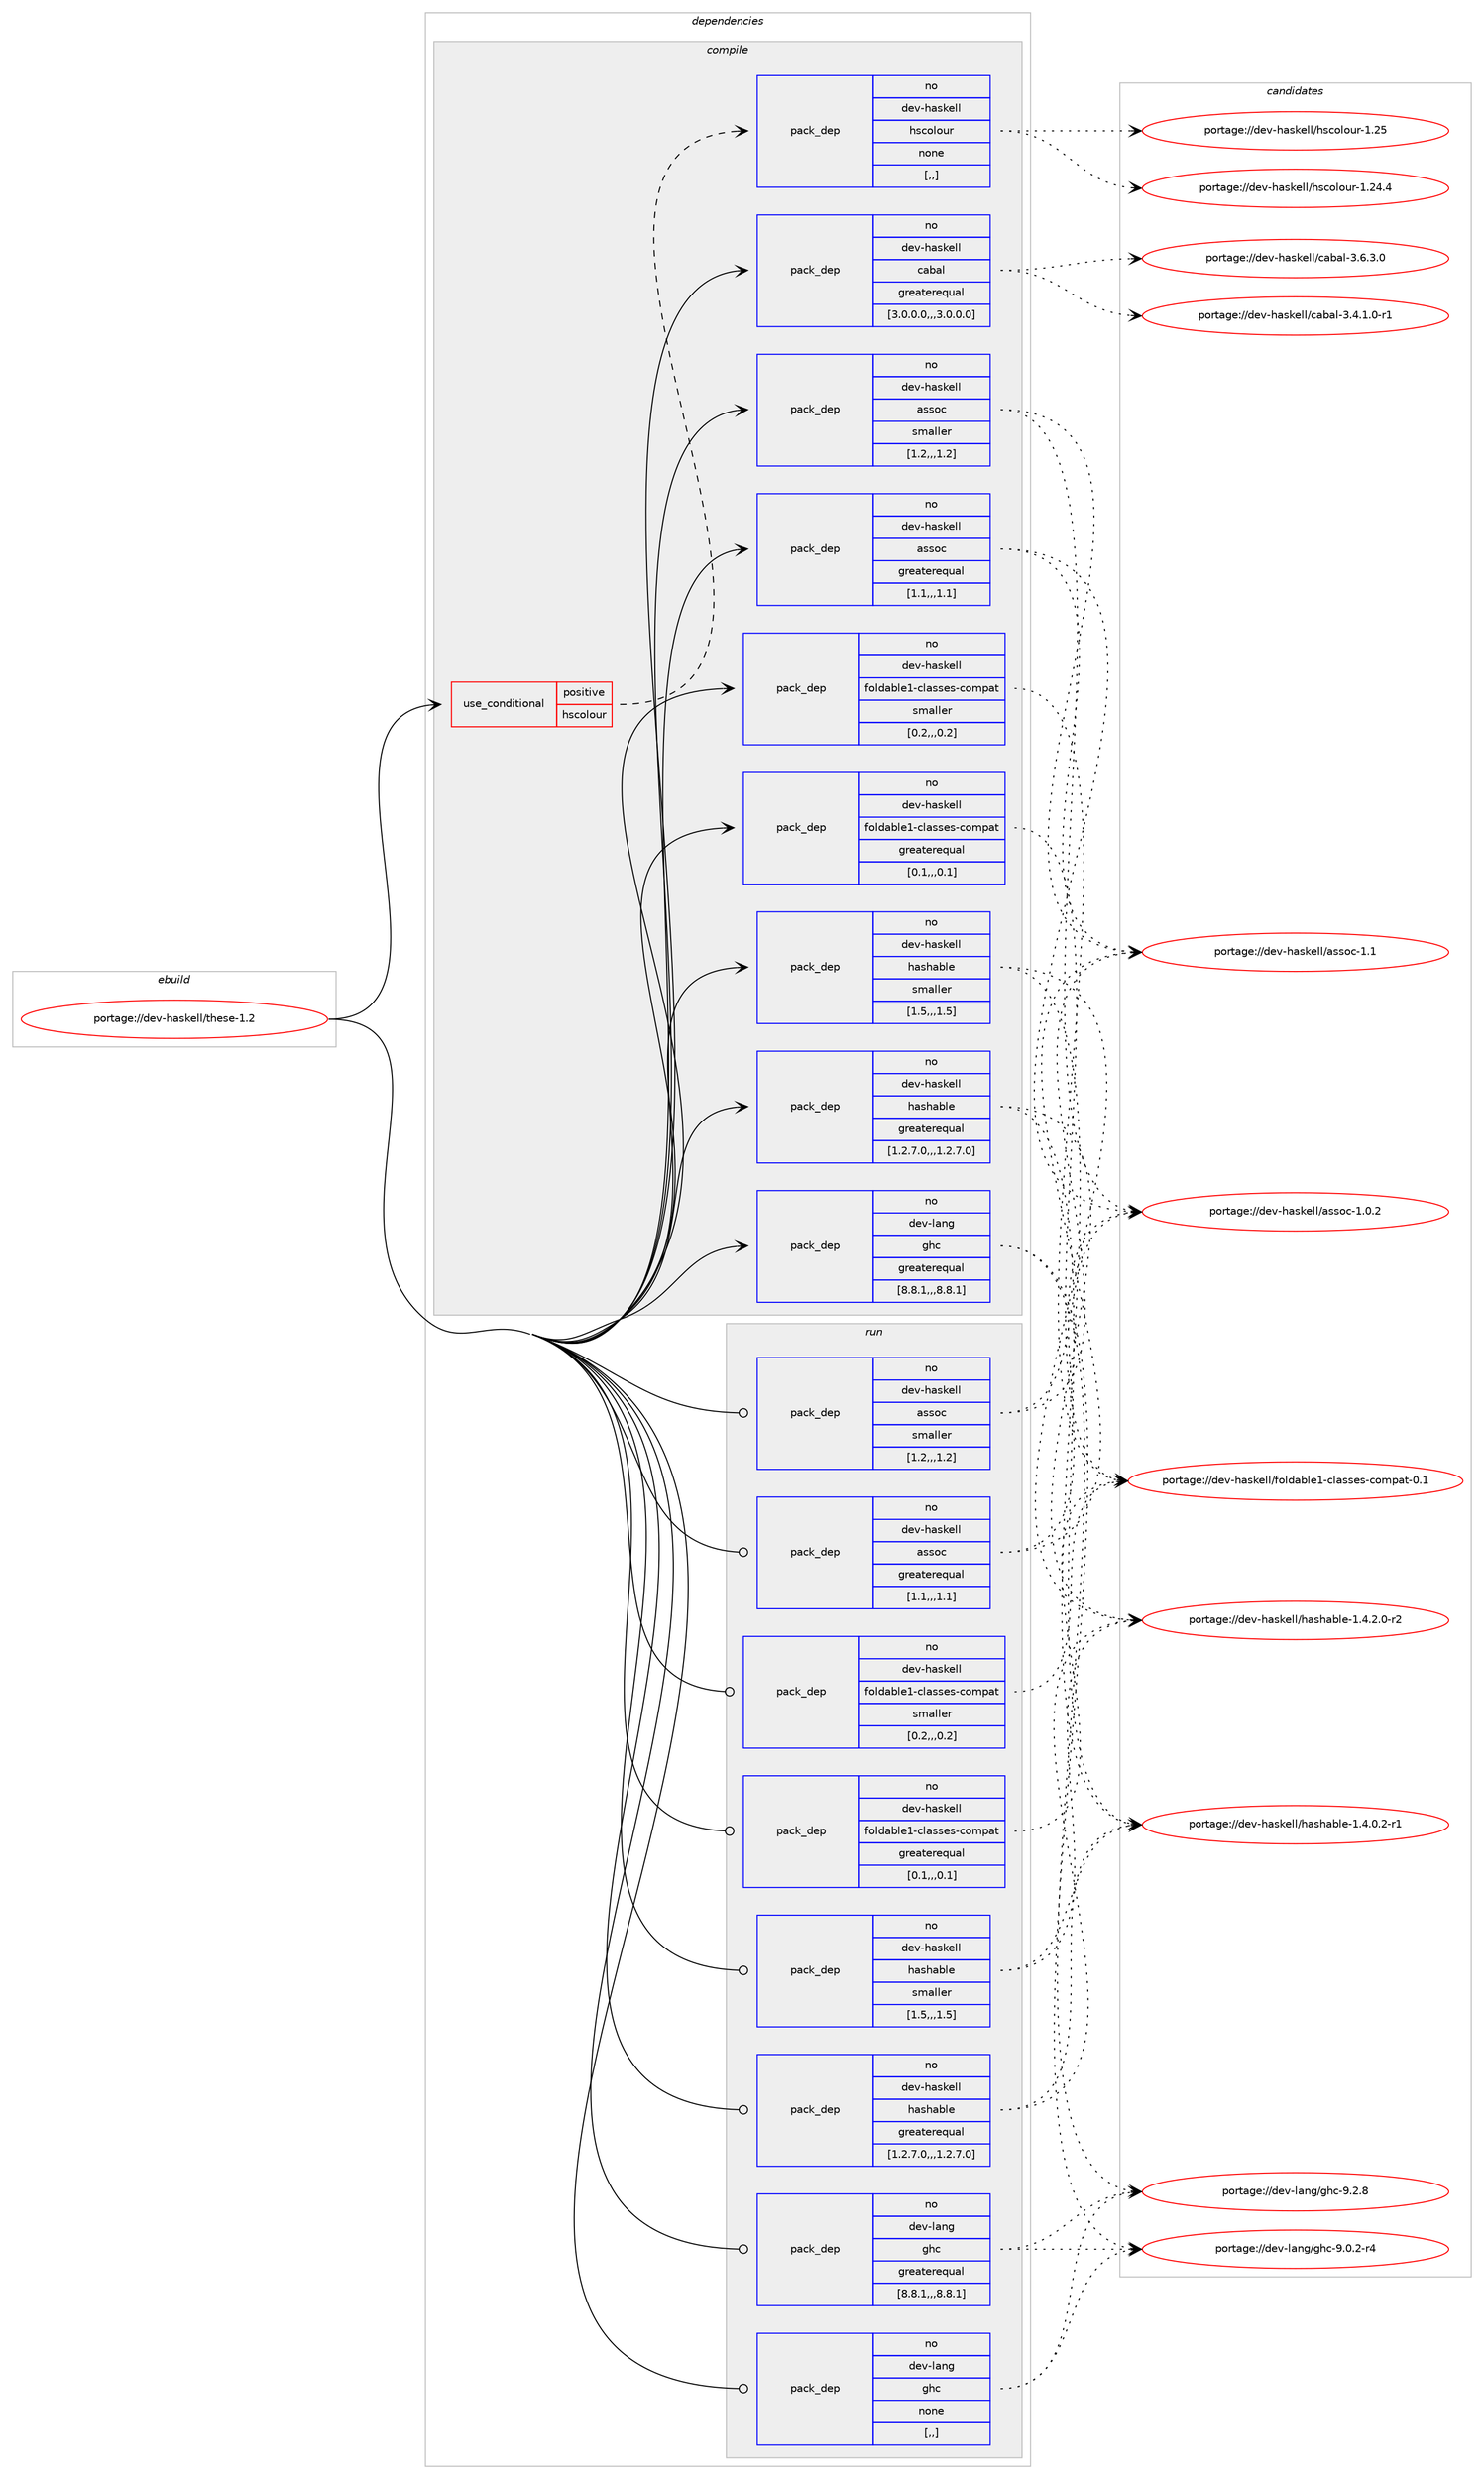 digraph prolog {

# *************
# Graph options
# *************

newrank=true;
concentrate=true;
compound=true;
graph [rankdir=LR,fontname=Helvetica,fontsize=10,ranksep=1.5];#, ranksep=2.5, nodesep=0.2];
edge  [arrowhead=vee];
node  [fontname=Helvetica,fontsize=10];

# **********
# The ebuild
# **********

subgraph cluster_leftcol {
color=gray;
rank=same;
label=<<i>ebuild</i>>;
id [label="portage://dev-haskell/these-1.2", color=red, width=4, href="../dev-haskell/these-1.2.svg"];
}

# ****************
# The dependencies
# ****************

subgraph cluster_midcol {
color=gray;
label=<<i>dependencies</i>>;
subgraph cluster_compile {
fillcolor="#eeeeee";
style=filled;
label=<<i>compile</i>>;
subgraph cond20566 {
dependency87166 [label=<<TABLE BORDER="0" CELLBORDER="1" CELLSPACING="0" CELLPADDING="4"><TR><TD ROWSPAN="3" CELLPADDING="10">use_conditional</TD></TR><TR><TD>positive</TD></TR><TR><TD>hscolour</TD></TR></TABLE>>, shape=none, color=red];
subgraph pack65603 {
dependency87167 [label=<<TABLE BORDER="0" CELLBORDER="1" CELLSPACING="0" CELLPADDING="4" WIDTH="220"><TR><TD ROWSPAN="6" CELLPADDING="30">pack_dep</TD></TR><TR><TD WIDTH="110">no</TD></TR><TR><TD>dev-haskell</TD></TR><TR><TD>hscolour</TD></TR><TR><TD>none</TD></TR><TR><TD>[,,]</TD></TR></TABLE>>, shape=none, color=blue];
}
dependency87166:e -> dependency87167:w [weight=20,style="dashed",arrowhead="vee"];
}
id:e -> dependency87166:w [weight=20,style="solid",arrowhead="vee"];
subgraph pack65604 {
dependency87168 [label=<<TABLE BORDER="0" CELLBORDER="1" CELLSPACING="0" CELLPADDING="4" WIDTH="220"><TR><TD ROWSPAN="6" CELLPADDING="30">pack_dep</TD></TR><TR><TD WIDTH="110">no</TD></TR><TR><TD>dev-haskell</TD></TR><TR><TD>assoc</TD></TR><TR><TD>greaterequal</TD></TR><TR><TD>[1.1,,,1.1]</TD></TR></TABLE>>, shape=none, color=blue];
}
id:e -> dependency87168:w [weight=20,style="solid",arrowhead="vee"];
subgraph pack65605 {
dependency87169 [label=<<TABLE BORDER="0" CELLBORDER="1" CELLSPACING="0" CELLPADDING="4" WIDTH="220"><TR><TD ROWSPAN="6" CELLPADDING="30">pack_dep</TD></TR><TR><TD WIDTH="110">no</TD></TR><TR><TD>dev-haskell</TD></TR><TR><TD>assoc</TD></TR><TR><TD>smaller</TD></TR><TR><TD>[1.2,,,1.2]</TD></TR></TABLE>>, shape=none, color=blue];
}
id:e -> dependency87169:w [weight=20,style="solid",arrowhead="vee"];
subgraph pack65606 {
dependency87170 [label=<<TABLE BORDER="0" CELLBORDER="1" CELLSPACING="0" CELLPADDING="4" WIDTH="220"><TR><TD ROWSPAN="6" CELLPADDING="30">pack_dep</TD></TR><TR><TD WIDTH="110">no</TD></TR><TR><TD>dev-haskell</TD></TR><TR><TD>cabal</TD></TR><TR><TD>greaterequal</TD></TR><TR><TD>[3.0.0.0,,,3.0.0.0]</TD></TR></TABLE>>, shape=none, color=blue];
}
id:e -> dependency87170:w [weight=20,style="solid",arrowhead="vee"];
subgraph pack65607 {
dependency87171 [label=<<TABLE BORDER="0" CELLBORDER="1" CELLSPACING="0" CELLPADDING="4" WIDTH="220"><TR><TD ROWSPAN="6" CELLPADDING="30">pack_dep</TD></TR><TR><TD WIDTH="110">no</TD></TR><TR><TD>dev-haskell</TD></TR><TR><TD>foldable1-classes-compat</TD></TR><TR><TD>greaterequal</TD></TR><TR><TD>[0.1,,,0.1]</TD></TR></TABLE>>, shape=none, color=blue];
}
id:e -> dependency87171:w [weight=20,style="solid",arrowhead="vee"];
subgraph pack65608 {
dependency87172 [label=<<TABLE BORDER="0" CELLBORDER="1" CELLSPACING="0" CELLPADDING="4" WIDTH="220"><TR><TD ROWSPAN="6" CELLPADDING="30">pack_dep</TD></TR><TR><TD WIDTH="110">no</TD></TR><TR><TD>dev-haskell</TD></TR><TR><TD>foldable1-classes-compat</TD></TR><TR><TD>smaller</TD></TR><TR><TD>[0.2,,,0.2]</TD></TR></TABLE>>, shape=none, color=blue];
}
id:e -> dependency87172:w [weight=20,style="solid",arrowhead="vee"];
subgraph pack65609 {
dependency87173 [label=<<TABLE BORDER="0" CELLBORDER="1" CELLSPACING="0" CELLPADDING="4" WIDTH="220"><TR><TD ROWSPAN="6" CELLPADDING="30">pack_dep</TD></TR><TR><TD WIDTH="110">no</TD></TR><TR><TD>dev-haskell</TD></TR><TR><TD>hashable</TD></TR><TR><TD>greaterequal</TD></TR><TR><TD>[1.2.7.0,,,1.2.7.0]</TD></TR></TABLE>>, shape=none, color=blue];
}
id:e -> dependency87173:w [weight=20,style="solid",arrowhead="vee"];
subgraph pack65610 {
dependency87174 [label=<<TABLE BORDER="0" CELLBORDER="1" CELLSPACING="0" CELLPADDING="4" WIDTH="220"><TR><TD ROWSPAN="6" CELLPADDING="30">pack_dep</TD></TR><TR><TD WIDTH="110">no</TD></TR><TR><TD>dev-haskell</TD></TR><TR><TD>hashable</TD></TR><TR><TD>smaller</TD></TR><TR><TD>[1.5,,,1.5]</TD></TR></TABLE>>, shape=none, color=blue];
}
id:e -> dependency87174:w [weight=20,style="solid",arrowhead="vee"];
subgraph pack65611 {
dependency87175 [label=<<TABLE BORDER="0" CELLBORDER="1" CELLSPACING="0" CELLPADDING="4" WIDTH="220"><TR><TD ROWSPAN="6" CELLPADDING="30">pack_dep</TD></TR><TR><TD WIDTH="110">no</TD></TR><TR><TD>dev-lang</TD></TR><TR><TD>ghc</TD></TR><TR><TD>greaterequal</TD></TR><TR><TD>[8.8.1,,,8.8.1]</TD></TR></TABLE>>, shape=none, color=blue];
}
id:e -> dependency87175:w [weight=20,style="solid",arrowhead="vee"];
}
subgraph cluster_compileandrun {
fillcolor="#eeeeee";
style=filled;
label=<<i>compile and run</i>>;
}
subgraph cluster_run {
fillcolor="#eeeeee";
style=filled;
label=<<i>run</i>>;
subgraph pack65612 {
dependency87176 [label=<<TABLE BORDER="0" CELLBORDER="1" CELLSPACING="0" CELLPADDING="4" WIDTH="220"><TR><TD ROWSPAN="6" CELLPADDING="30">pack_dep</TD></TR><TR><TD WIDTH="110">no</TD></TR><TR><TD>dev-haskell</TD></TR><TR><TD>assoc</TD></TR><TR><TD>greaterequal</TD></TR><TR><TD>[1.1,,,1.1]</TD></TR></TABLE>>, shape=none, color=blue];
}
id:e -> dependency87176:w [weight=20,style="solid",arrowhead="odot"];
subgraph pack65613 {
dependency87177 [label=<<TABLE BORDER="0" CELLBORDER="1" CELLSPACING="0" CELLPADDING="4" WIDTH="220"><TR><TD ROWSPAN="6" CELLPADDING="30">pack_dep</TD></TR><TR><TD WIDTH="110">no</TD></TR><TR><TD>dev-haskell</TD></TR><TR><TD>assoc</TD></TR><TR><TD>smaller</TD></TR><TR><TD>[1.2,,,1.2]</TD></TR></TABLE>>, shape=none, color=blue];
}
id:e -> dependency87177:w [weight=20,style="solid",arrowhead="odot"];
subgraph pack65614 {
dependency87178 [label=<<TABLE BORDER="0" CELLBORDER="1" CELLSPACING="0" CELLPADDING="4" WIDTH="220"><TR><TD ROWSPAN="6" CELLPADDING="30">pack_dep</TD></TR><TR><TD WIDTH="110">no</TD></TR><TR><TD>dev-haskell</TD></TR><TR><TD>foldable1-classes-compat</TD></TR><TR><TD>greaterequal</TD></TR><TR><TD>[0.1,,,0.1]</TD></TR></TABLE>>, shape=none, color=blue];
}
id:e -> dependency87178:w [weight=20,style="solid",arrowhead="odot"];
subgraph pack65615 {
dependency87179 [label=<<TABLE BORDER="0" CELLBORDER="1" CELLSPACING="0" CELLPADDING="4" WIDTH="220"><TR><TD ROWSPAN="6" CELLPADDING="30">pack_dep</TD></TR><TR><TD WIDTH="110">no</TD></TR><TR><TD>dev-haskell</TD></TR><TR><TD>foldable1-classes-compat</TD></TR><TR><TD>smaller</TD></TR><TR><TD>[0.2,,,0.2]</TD></TR></TABLE>>, shape=none, color=blue];
}
id:e -> dependency87179:w [weight=20,style="solid",arrowhead="odot"];
subgraph pack65616 {
dependency87180 [label=<<TABLE BORDER="0" CELLBORDER="1" CELLSPACING="0" CELLPADDING="4" WIDTH="220"><TR><TD ROWSPAN="6" CELLPADDING="30">pack_dep</TD></TR><TR><TD WIDTH="110">no</TD></TR><TR><TD>dev-haskell</TD></TR><TR><TD>hashable</TD></TR><TR><TD>greaterequal</TD></TR><TR><TD>[1.2.7.0,,,1.2.7.0]</TD></TR></TABLE>>, shape=none, color=blue];
}
id:e -> dependency87180:w [weight=20,style="solid",arrowhead="odot"];
subgraph pack65617 {
dependency87181 [label=<<TABLE BORDER="0" CELLBORDER="1" CELLSPACING="0" CELLPADDING="4" WIDTH="220"><TR><TD ROWSPAN="6" CELLPADDING="30">pack_dep</TD></TR><TR><TD WIDTH="110">no</TD></TR><TR><TD>dev-haskell</TD></TR><TR><TD>hashable</TD></TR><TR><TD>smaller</TD></TR><TR><TD>[1.5,,,1.5]</TD></TR></TABLE>>, shape=none, color=blue];
}
id:e -> dependency87181:w [weight=20,style="solid",arrowhead="odot"];
subgraph pack65618 {
dependency87182 [label=<<TABLE BORDER="0" CELLBORDER="1" CELLSPACING="0" CELLPADDING="4" WIDTH="220"><TR><TD ROWSPAN="6" CELLPADDING="30">pack_dep</TD></TR><TR><TD WIDTH="110">no</TD></TR><TR><TD>dev-lang</TD></TR><TR><TD>ghc</TD></TR><TR><TD>greaterequal</TD></TR><TR><TD>[8.8.1,,,8.8.1]</TD></TR></TABLE>>, shape=none, color=blue];
}
id:e -> dependency87182:w [weight=20,style="solid",arrowhead="odot"];
subgraph pack65619 {
dependency87183 [label=<<TABLE BORDER="0" CELLBORDER="1" CELLSPACING="0" CELLPADDING="4" WIDTH="220"><TR><TD ROWSPAN="6" CELLPADDING="30">pack_dep</TD></TR><TR><TD WIDTH="110">no</TD></TR><TR><TD>dev-lang</TD></TR><TR><TD>ghc</TD></TR><TR><TD>none</TD></TR><TR><TD>[,,]</TD></TR></TABLE>>, shape=none, color=blue];
}
id:e -> dependency87183:w [weight=20,style="solid",arrowhead="odot"];
}
}

# **************
# The candidates
# **************

subgraph cluster_choices {
rank=same;
color=gray;
label=<<i>candidates</i>>;

subgraph choice65603 {
color=black;
nodesep=1;
choice1001011184510497115107101108108471041159911110811111711445494650524652 [label="portage://dev-haskell/hscolour-1.24.4", color=red, width=4,href="../dev-haskell/hscolour-1.24.4.svg"];
choice100101118451049711510710110810847104115991111081111171144549465053 [label="portage://dev-haskell/hscolour-1.25", color=red, width=4,href="../dev-haskell/hscolour-1.25.svg"];
dependency87167:e -> choice1001011184510497115107101108108471041159911110811111711445494650524652:w [style=dotted,weight="100"];
dependency87167:e -> choice100101118451049711510710110810847104115991111081111171144549465053:w [style=dotted,weight="100"];
}
subgraph choice65604 {
color=black;
nodesep=1;
choice1001011184510497115107101108108479711511511199454946484650 [label="portage://dev-haskell/assoc-1.0.2", color=red, width=4,href="../dev-haskell/assoc-1.0.2.svg"];
choice100101118451049711510710110810847971151151119945494649 [label="portage://dev-haskell/assoc-1.1", color=red, width=4,href="../dev-haskell/assoc-1.1.svg"];
dependency87168:e -> choice1001011184510497115107101108108479711511511199454946484650:w [style=dotted,weight="100"];
dependency87168:e -> choice100101118451049711510710110810847971151151119945494649:w [style=dotted,weight="100"];
}
subgraph choice65605 {
color=black;
nodesep=1;
choice1001011184510497115107101108108479711511511199454946484650 [label="portage://dev-haskell/assoc-1.0.2", color=red, width=4,href="../dev-haskell/assoc-1.0.2.svg"];
choice100101118451049711510710110810847971151151119945494649 [label="portage://dev-haskell/assoc-1.1", color=red, width=4,href="../dev-haskell/assoc-1.1.svg"];
dependency87169:e -> choice1001011184510497115107101108108479711511511199454946484650:w [style=dotted,weight="100"];
dependency87169:e -> choice100101118451049711510710110810847971151151119945494649:w [style=dotted,weight="100"];
}
subgraph choice65606 {
color=black;
nodesep=1;
choice1001011184510497115107101108108479997989710845514652464946484511449 [label="portage://dev-haskell/cabal-3.4.1.0-r1", color=red, width=4,href="../dev-haskell/cabal-3.4.1.0-r1.svg"];
choice100101118451049711510710110810847999798971084551465446514648 [label="portage://dev-haskell/cabal-3.6.3.0", color=red, width=4,href="../dev-haskell/cabal-3.6.3.0.svg"];
dependency87170:e -> choice1001011184510497115107101108108479997989710845514652464946484511449:w [style=dotted,weight="100"];
dependency87170:e -> choice100101118451049711510710110810847999798971084551465446514648:w [style=dotted,weight="100"];
}
subgraph choice65607 {
color=black;
nodesep=1;
choice10010111845104971151071011081084710211110810097981081014945991089711511510111545991111091129711645484649 [label="portage://dev-haskell/foldable1-classes-compat-0.1", color=red, width=4,href="../dev-haskell/foldable1-classes-compat-0.1.svg"];
dependency87171:e -> choice10010111845104971151071011081084710211110810097981081014945991089711511510111545991111091129711645484649:w [style=dotted,weight="100"];
}
subgraph choice65608 {
color=black;
nodesep=1;
choice10010111845104971151071011081084710211110810097981081014945991089711511510111545991111091129711645484649 [label="portage://dev-haskell/foldable1-classes-compat-0.1", color=red, width=4,href="../dev-haskell/foldable1-classes-compat-0.1.svg"];
dependency87172:e -> choice10010111845104971151071011081084710211110810097981081014945991089711511510111545991111091129711645484649:w [style=dotted,weight="100"];
}
subgraph choice65609 {
color=black;
nodesep=1;
choice10010111845104971151071011081084710497115104979810810145494652464846504511449 [label="portage://dev-haskell/hashable-1.4.0.2-r1", color=red, width=4,href="../dev-haskell/hashable-1.4.0.2-r1.svg"];
choice10010111845104971151071011081084710497115104979810810145494652465046484511450 [label="portage://dev-haskell/hashable-1.4.2.0-r2", color=red, width=4,href="../dev-haskell/hashable-1.4.2.0-r2.svg"];
dependency87173:e -> choice10010111845104971151071011081084710497115104979810810145494652464846504511449:w [style=dotted,weight="100"];
dependency87173:e -> choice10010111845104971151071011081084710497115104979810810145494652465046484511450:w [style=dotted,weight="100"];
}
subgraph choice65610 {
color=black;
nodesep=1;
choice10010111845104971151071011081084710497115104979810810145494652464846504511449 [label="portage://dev-haskell/hashable-1.4.0.2-r1", color=red, width=4,href="../dev-haskell/hashable-1.4.0.2-r1.svg"];
choice10010111845104971151071011081084710497115104979810810145494652465046484511450 [label="portage://dev-haskell/hashable-1.4.2.0-r2", color=red, width=4,href="../dev-haskell/hashable-1.4.2.0-r2.svg"];
dependency87174:e -> choice10010111845104971151071011081084710497115104979810810145494652464846504511449:w [style=dotted,weight="100"];
dependency87174:e -> choice10010111845104971151071011081084710497115104979810810145494652465046484511450:w [style=dotted,weight="100"];
}
subgraph choice65611 {
color=black;
nodesep=1;
choice100101118451089711010347103104994557464846504511452 [label="portage://dev-lang/ghc-9.0.2-r4", color=red, width=4,href="../dev-lang/ghc-9.0.2-r4.svg"];
choice10010111845108971101034710310499455746504656 [label="portage://dev-lang/ghc-9.2.8", color=red, width=4,href="../dev-lang/ghc-9.2.8.svg"];
dependency87175:e -> choice100101118451089711010347103104994557464846504511452:w [style=dotted,weight="100"];
dependency87175:e -> choice10010111845108971101034710310499455746504656:w [style=dotted,weight="100"];
}
subgraph choice65612 {
color=black;
nodesep=1;
choice1001011184510497115107101108108479711511511199454946484650 [label="portage://dev-haskell/assoc-1.0.2", color=red, width=4,href="../dev-haskell/assoc-1.0.2.svg"];
choice100101118451049711510710110810847971151151119945494649 [label="portage://dev-haskell/assoc-1.1", color=red, width=4,href="../dev-haskell/assoc-1.1.svg"];
dependency87176:e -> choice1001011184510497115107101108108479711511511199454946484650:w [style=dotted,weight="100"];
dependency87176:e -> choice100101118451049711510710110810847971151151119945494649:w [style=dotted,weight="100"];
}
subgraph choice65613 {
color=black;
nodesep=1;
choice1001011184510497115107101108108479711511511199454946484650 [label="portage://dev-haskell/assoc-1.0.2", color=red, width=4,href="../dev-haskell/assoc-1.0.2.svg"];
choice100101118451049711510710110810847971151151119945494649 [label="portage://dev-haskell/assoc-1.1", color=red, width=4,href="../dev-haskell/assoc-1.1.svg"];
dependency87177:e -> choice1001011184510497115107101108108479711511511199454946484650:w [style=dotted,weight="100"];
dependency87177:e -> choice100101118451049711510710110810847971151151119945494649:w [style=dotted,weight="100"];
}
subgraph choice65614 {
color=black;
nodesep=1;
choice10010111845104971151071011081084710211110810097981081014945991089711511510111545991111091129711645484649 [label="portage://dev-haskell/foldable1-classes-compat-0.1", color=red, width=4,href="../dev-haskell/foldable1-classes-compat-0.1.svg"];
dependency87178:e -> choice10010111845104971151071011081084710211110810097981081014945991089711511510111545991111091129711645484649:w [style=dotted,weight="100"];
}
subgraph choice65615 {
color=black;
nodesep=1;
choice10010111845104971151071011081084710211110810097981081014945991089711511510111545991111091129711645484649 [label="portage://dev-haskell/foldable1-classes-compat-0.1", color=red, width=4,href="../dev-haskell/foldable1-classes-compat-0.1.svg"];
dependency87179:e -> choice10010111845104971151071011081084710211110810097981081014945991089711511510111545991111091129711645484649:w [style=dotted,weight="100"];
}
subgraph choice65616 {
color=black;
nodesep=1;
choice10010111845104971151071011081084710497115104979810810145494652464846504511449 [label="portage://dev-haskell/hashable-1.4.0.2-r1", color=red, width=4,href="../dev-haskell/hashable-1.4.0.2-r1.svg"];
choice10010111845104971151071011081084710497115104979810810145494652465046484511450 [label="portage://dev-haskell/hashable-1.4.2.0-r2", color=red, width=4,href="../dev-haskell/hashable-1.4.2.0-r2.svg"];
dependency87180:e -> choice10010111845104971151071011081084710497115104979810810145494652464846504511449:w [style=dotted,weight="100"];
dependency87180:e -> choice10010111845104971151071011081084710497115104979810810145494652465046484511450:w [style=dotted,weight="100"];
}
subgraph choice65617 {
color=black;
nodesep=1;
choice10010111845104971151071011081084710497115104979810810145494652464846504511449 [label="portage://dev-haskell/hashable-1.4.0.2-r1", color=red, width=4,href="../dev-haskell/hashable-1.4.0.2-r1.svg"];
choice10010111845104971151071011081084710497115104979810810145494652465046484511450 [label="portage://dev-haskell/hashable-1.4.2.0-r2", color=red, width=4,href="../dev-haskell/hashable-1.4.2.0-r2.svg"];
dependency87181:e -> choice10010111845104971151071011081084710497115104979810810145494652464846504511449:w [style=dotted,weight="100"];
dependency87181:e -> choice10010111845104971151071011081084710497115104979810810145494652465046484511450:w [style=dotted,weight="100"];
}
subgraph choice65618 {
color=black;
nodesep=1;
choice100101118451089711010347103104994557464846504511452 [label="portage://dev-lang/ghc-9.0.2-r4", color=red, width=4,href="../dev-lang/ghc-9.0.2-r4.svg"];
choice10010111845108971101034710310499455746504656 [label="portage://dev-lang/ghc-9.2.8", color=red, width=4,href="../dev-lang/ghc-9.2.8.svg"];
dependency87182:e -> choice100101118451089711010347103104994557464846504511452:w [style=dotted,weight="100"];
dependency87182:e -> choice10010111845108971101034710310499455746504656:w [style=dotted,weight="100"];
}
subgraph choice65619 {
color=black;
nodesep=1;
choice100101118451089711010347103104994557464846504511452 [label="portage://dev-lang/ghc-9.0.2-r4", color=red, width=4,href="../dev-lang/ghc-9.0.2-r4.svg"];
choice10010111845108971101034710310499455746504656 [label="portage://dev-lang/ghc-9.2.8", color=red, width=4,href="../dev-lang/ghc-9.2.8.svg"];
dependency87183:e -> choice100101118451089711010347103104994557464846504511452:w [style=dotted,weight="100"];
dependency87183:e -> choice10010111845108971101034710310499455746504656:w [style=dotted,weight="100"];
}
}

}
